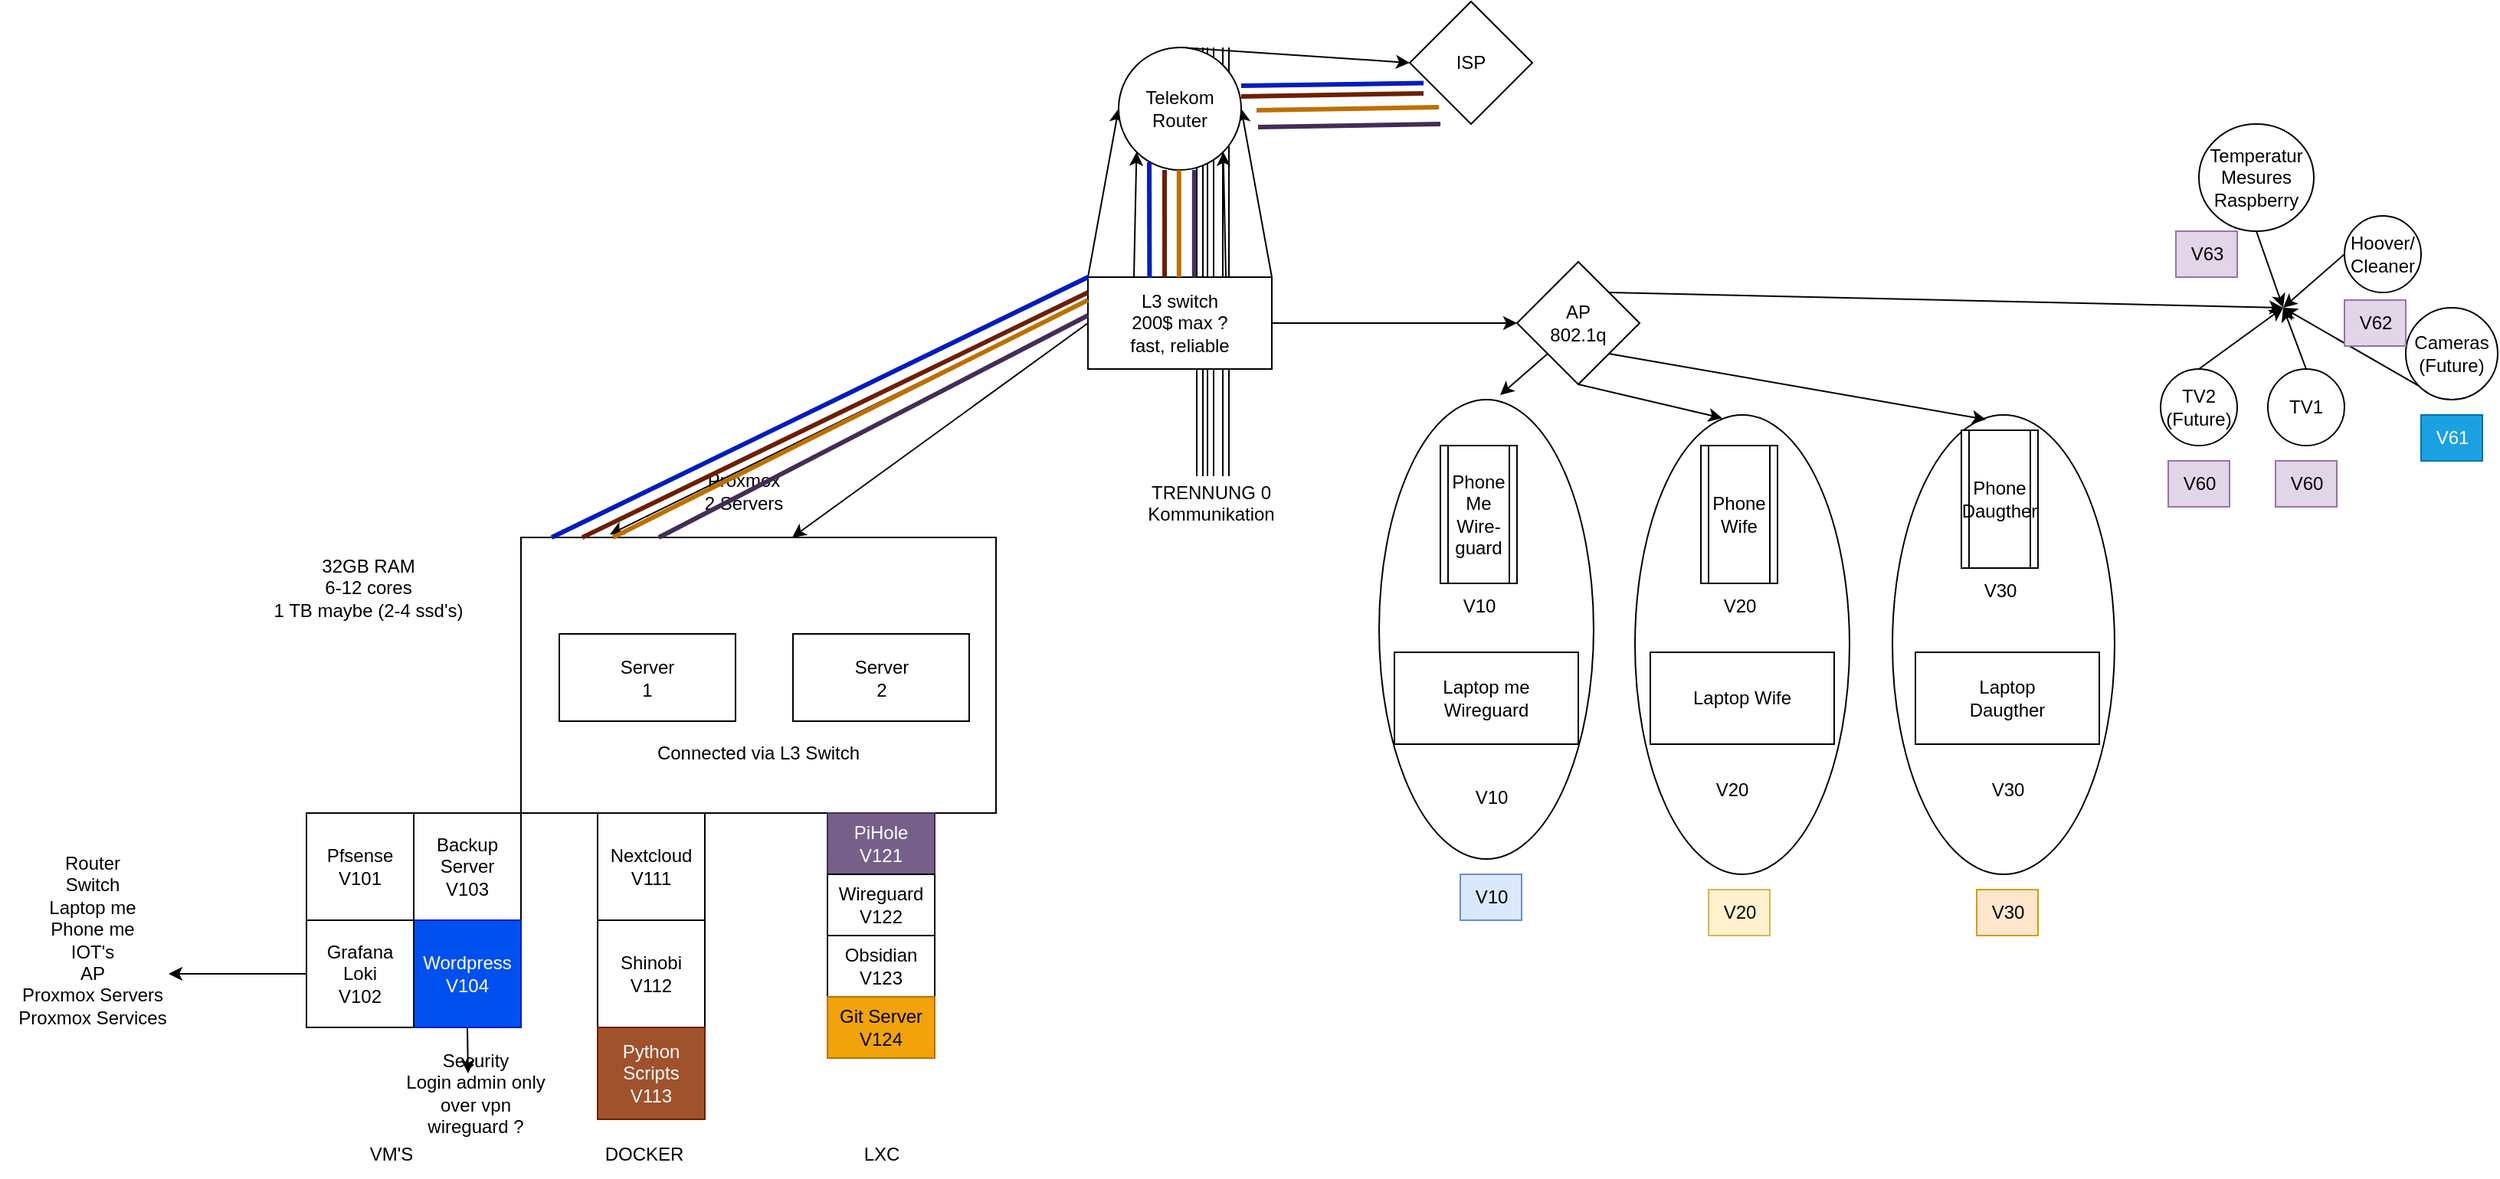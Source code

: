 <mxfile version="24.6.3" type="github">
  <diagram name="Seite-1" id="RwtbkHIzHLmDUBqfZZSh">
    <mxGraphModel dx="1981" dy="602" grid="1" gridSize="10" guides="1" tooltips="1" connect="1" arrows="1" fold="1" page="1" pageScale="1" pageWidth="827" pageHeight="1169" math="0" shadow="0">
      <root>
        <mxCell id="0" />
        <mxCell id="1" parent="0" />
        <mxCell id="YhDyGu8W53t1k5ZHfjgd-49" value="" style="ellipse;whiteSpace=wrap;html=1;" vertex="1" parent="1">
          <mxGeometry x="530" y="260" width="140" height="300" as="geometry" />
        </mxCell>
        <mxCell id="YhDyGu8W53t1k5ZHfjgd-50" value="" style="ellipse;whiteSpace=wrap;html=1;" vertex="1" parent="1">
          <mxGeometry x="697" y="270" width="140" height="300" as="geometry" />
        </mxCell>
        <mxCell id="YhDyGu8W53t1k5ZHfjgd-51" value="" style="ellipse;whiteSpace=wrap;html=1;" vertex="1" parent="1">
          <mxGeometry x="865" y="270" width="145" height="300" as="geometry" />
        </mxCell>
        <mxCell id="YhDyGu8W53t1k5ZHfjgd-13" value="" style="orthogonalLoop=1;jettySize=auto;html=1;rounded=0;targetPerimeterSpacing=15;shape=link;" edge="1" parent="1">
          <mxGeometry width="80" relative="1" as="geometry">
            <mxPoint x="413" y="30" as="sourcePoint" />
            <mxPoint x="413" y="310" as="targetPoint" />
          </mxGeometry>
        </mxCell>
        <mxCell id="YhDyGu8W53t1k5ZHfjgd-15" value="" style="orthogonalLoop=1;jettySize=auto;html=1;rounded=0;targetPerimeterSpacing=15;shape=link;" edge="1" parent="1">
          <mxGeometry width="80" relative="1" as="geometry">
            <mxPoint x="420" y="30" as="sourcePoint" />
            <mxPoint x="420" y="310" as="targetPoint" />
          </mxGeometry>
        </mxCell>
        <mxCell id="YhDyGu8W53t1k5ZHfjgd-16" value="" style="orthogonalLoop=1;jettySize=auto;html=1;rounded=0;targetPerimeterSpacing=15;shape=link;" edge="1" parent="1">
          <mxGeometry width="80" relative="1" as="geometry">
            <mxPoint x="430" y="30" as="sourcePoint" />
            <mxPoint x="430" y="310" as="targetPoint" />
          </mxGeometry>
        </mxCell>
        <mxCell id="YhDyGu8W53t1k5ZHfjgd-6" style="edgeStyle=none;rounded=0;orthogonalLoop=1;jettySize=auto;html=1;exitX=0;exitY=0;exitDx=0;exitDy=0;entryX=0;entryY=0.5;entryDx=0;entryDy=0;" edge="1" parent="1" source="YhDyGu8W53t1k5ZHfjgd-1" target="YhDyGu8W53t1k5ZHfjgd-2">
          <mxGeometry relative="1" as="geometry" />
        </mxCell>
        <mxCell id="YhDyGu8W53t1k5ZHfjgd-7" style="edgeStyle=none;rounded=0;orthogonalLoop=1;jettySize=auto;html=1;exitX=1;exitY=0;exitDx=0;exitDy=0;entryX=1;entryY=0.5;entryDx=0;entryDy=0;" edge="1" parent="1" source="YhDyGu8W53t1k5ZHfjgd-1" target="YhDyGu8W53t1k5ZHfjgd-2">
          <mxGeometry relative="1" as="geometry" />
        </mxCell>
        <mxCell id="YhDyGu8W53t1k5ZHfjgd-8" style="edgeStyle=none;rounded=0;orthogonalLoop=1;jettySize=auto;html=1;exitX=0.25;exitY=0;exitDx=0;exitDy=0;entryX=0;entryY=1;entryDx=0;entryDy=0;" edge="1" parent="1" source="YhDyGu8W53t1k5ZHfjgd-1" target="YhDyGu8W53t1k5ZHfjgd-2">
          <mxGeometry relative="1" as="geometry" />
        </mxCell>
        <mxCell id="YhDyGu8W53t1k5ZHfjgd-9" style="edgeStyle=none;rounded=0;orthogonalLoop=1;jettySize=auto;html=1;exitX=0.75;exitY=0;exitDx=0;exitDy=0;entryX=1;entryY=1;entryDx=0;entryDy=0;" edge="1" parent="1" source="YhDyGu8W53t1k5ZHfjgd-1" target="YhDyGu8W53t1k5ZHfjgd-2">
          <mxGeometry relative="1" as="geometry" />
        </mxCell>
        <mxCell id="YhDyGu8W53t1k5ZHfjgd-23" style="edgeStyle=none;rounded=0;orthogonalLoop=1;jettySize=auto;html=1;exitX=1;exitY=0.5;exitDx=0;exitDy=0;entryX=0;entryY=0.5;entryDx=0;entryDy=0;strokeColor=default;" edge="1" parent="1" source="YhDyGu8W53t1k5ZHfjgd-1" target="YhDyGu8W53t1k5ZHfjgd-22">
          <mxGeometry relative="1" as="geometry" />
        </mxCell>
        <mxCell id="YhDyGu8W53t1k5ZHfjgd-1" value="&lt;div&gt;L3 switch&lt;/div&gt;&lt;div&gt;200$ max ? &lt;br&gt;&lt;/div&gt;&lt;div&gt;fast, reliable&lt;br&gt;&lt;/div&gt;" style="whiteSpace=wrap;html=1;" vertex="1" parent="1">
          <mxGeometry x="340" y="180" width="120" height="60" as="geometry" />
        </mxCell>
        <mxCell id="YhDyGu8W53t1k5ZHfjgd-12" style="edgeStyle=none;rounded=0;orthogonalLoop=1;jettySize=auto;html=1;exitX=0.5;exitY=0;exitDx=0;exitDy=0;entryX=0;entryY=0.5;entryDx=0;entryDy=0;" edge="1" parent="1" source="YhDyGu8W53t1k5ZHfjgd-2" target="YhDyGu8W53t1k5ZHfjgd-10">
          <mxGeometry relative="1" as="geometry" />
        </mxCell>
        <mxCell id="YhDyGu8W53t1k5ZHfjgd-2" value="&lt;div&gt;Telekom&lt;/div&gt;&lt;div&gt;Router&lt;br&gt;&lt;/div&gt;" style="ellipse;whiteSpace=wrap;html=1;" vertex="1" parent="1">
          <mxGeometry x="360" y="30" width="80" height="80" as="geometry" />
        </mxCell>
        <mxCell id="YhDyGu8W53t1k5ZHfjgd-10" value="ISP" style="rhombus;whiteSpace=wrap;html=1;" vertex="1" parent="1">
          <mxGeometry x="550" width="80" height="80" as="geometry" />
        </mxCell>
        <mxCell id="YhDyGu8W53t1k5ZHfjgd-17" value="&lt;div&gt;TRENNUNG 0&lt;/div&gt;&lt;div&gt;Kommunikation&lt;/div&gt;&lt;div&gt;&lt;br&gt;&lt;/div&gt;" style="text;html=1;align=center;verticalAlign=middle;resizable=0;points=[];autosize=1;strokeColor=none;fillColor=none;" vertex="1" parent="1">
          <mxGeometry x="365" y="305" width="110" height="60" as="geometry" />
        </mxCell>
        <mxCell id="YhDyGu8W53t1k5ZHfjgd-18" value="&lt;div&gt;&lt;br&gt;&lt;/div&gt;&lt;div&gt;&lt;br&gt;&lt;/div&gt;&lt;div&gt;&lt;br&gt;&lt;/div&gt;&lt;div&gt;&lt;br&gt;&lt;/div&gt;&lt;div&gt;&lt;br&gt;&lt;/div&gt;&lt;div&gt;&lt;br&gt;&lt;/div&gt;&lt;div&gt;&lt;br&gt;&lt;/div&gt;&lt;div&gt;Connected via L3 Switch&lt;br&gt;&lt;/div&gt;" style="whiteSpace=wrap;html=1;" vertex="1" parent="1">
          <mxGeometry x="-30" y="350" width="310" height="180" as="geometry" />
        </mxCell>
        <mxCell id="YhDyGu8W53t1k5ZHfjgd-19" value="&lt;div&gt;Proxmox&lt;/div&gt;&lt;div&gt;2 Servers&lt;br&gt;&lt;/div&gt;" style="text;html=1;align=center;verticalAlign=middle;resizable=0;points=[];autosize=1;strokeColor=none;fillColor=none;" vertex="1" parent="1">
          <mxGeometry x="75" y="300" width="80" height="40" as="geometry" />
        </mxCell>
        <mxCell id="YhDyGu8W53t1k5ZHfjgd-20" style="edgeStyle=none;rounded=0;orthogonalLoop=1;jettySize=auto;html=1;exitX=0;exitY=0.25;exitDx=0;exitDy=0;entryX=0.187;entryY=-0.011;entryDx=0;entryDy=0;entryPerimeter=0;" edge="1" parent="1" source="YhDyGu8W53t1k5ZHfjgd-1" target="YhDyGu8W53t1k5ZHfjgd-18">
          <mxGeometry relative="1" as="geometry" />
        </mxCell>
        <mxCell id="YhDyGu8W53t1k5ZHfjgd-21" style="edgeStyle=none;rounded=0;orthogonalLoop=1;jettySize=auto;html=1;exitX=0;exitY=0.5;exitDx=0;exitDy=0;entryX=0.571;entryY=0;entryDx=0;entryDy=0;entryPerimeter=0;" edge="1" parent="1" source="YhDyGu8W53t1k5ZHfjgd-1" target="YhDyGu8W53t1k5ZHfjgd-18">
          <mxGeometry relative="1" as="geometry" />
        </mxCell>
        <mxCell id="YhDyGu8W53t1k5ZHfjgd-61" style="edgeStyle=none;rounded=0;orthogonalLoop=1;jettySize=auto;html=1;exitX=1;exitY=0;exitDx=0;exitDy=0;" edge="1" parent="1" source="YhDyGu8W53t1k5ZHfjgd-22">
          <mxGeometry relative="1" as="geometry">
            <mxPoint x="1120" y="200" as="targetPoint" />
          </mxGeometry>
        </mxCell>
        <mxCell id="YhDyGu8W53t1k5ZHfjgd-22" value="&lt;div&gt;AP&lt;/div&gt;&lt;div&gt;802.1q&lt;br&gt;&lt;/div&gt;" style="rhombus;whiteSpace=wrap;html=1;" vertex="1" parent="1">
          <mxGeometry x="620" y="170" width="80" height="80" as="geometry" />
        </mxCell>
        <mxCell id="YhDyGu8W53t1k5ZHfjgd-24" value="&lt;div&gt;Phone Me&lt;/div&gt;&lt;div&gt;Wire-guard&lt;br&gt;&lt;/div&gt;" style="shape=process;whiteSpace=wrap;html=1;backgroundOutline=1;" vertex="1" parent="1">
          <mxGeometry x="570" y="290" width="50" height="90" as="geometry" />
        </mxCell>
        <mxCell id="YhDyGu8W53t1k5ZHfjgd-25" value="&lt;div&gt;Phone&lt;/div&gt;&lt;div&gt;Wife&lt;br&gt;&lt;/div&gt;" style="shape=process;whiteSpace=wrap;html=1;backgroundOutline=1;" vertex="1" parent="1">
          <mxGeometry x="740" y="290" width="50" height="90" as="geometry" />
        </mxCell>
        <mxCell id="YhDyGu8W53t1k5ZHfjgd-26" value="&lt;div&gt;Phone&lt;/div&gt;&lt;div&gt;Daugther&lt;br&gt;&lt;/div&gt;" style="shape=process;whiteSpace=wrap;html=1;backgroundOutline=1;" vertex="1" parent="1">
          <mxGeometry x="910" y="280" width="50" height="90" as="geometry" />
        </mxCell>
        <mxCell id="YhDyGu8W53t1k5ZHfjgd-27" value="V10" style="text;html=1;align=center;verticalAlign=middle;resizable=0;points=[];autosize=1;strokeColor=none;fillColor=none;" vertex="1" parent="1">
          <mxGeometry x="575" y="380" width="40" height="30" as="geometry" />
        </mxCell>
        <mxCell id="YhDyGu8W53t1k5ZHfjgd-29" value="V20" style="text;html=1;align=center;verticalAlign=middle;resizable=0;points=[];autosize=1;strokeColor=none;fillColor=none;" vertex="1" parent="1">
          <mxGeometry x="745" y="380" width="40" height="30" as="geometry" />
        </mxCell>
        <mxCell id="YhDyGu8W53t1k5ZHfjgd-30" value="V30" style="text;html=1;align=center;verticalAlign=middle;resizable=0;points=[];autosize=1;strokeColor=none;fillColor=none;" vertex="1" parent="1">
          <mxGeometry x="915" y="370" width="40" height="30" as="geometry" />
        </mxCell>
        <mxCell id="YhDyGu8W53t1k5ZHfjgd-31" value="&lt;div&gt;Laptop me&lt;/div&gt;&lt;div&gt;Wireguard&lt;br&gt;&lt;/div&gt;" style="whiteSpace=wrap;html=1;" vertex="1" parent="1">
          <mxGeometry x="540" y="425" width="120" height="60" as="geometry" />
        </mxCell>
        <mxCell id="YhDyGu8W53t1k5ZHfjgd-32" value="&lt;div&gt;Laptop&lt;/div&gt;&lt;div&gt;Daugther&lt;br&gt;&lt;/div&gt;" style="whiteSpace=wrap;html=1;" vertex="1" parent="1">
          <mxGeometry x="880" y="425" width="120" height="60" as="geometry" />
        </mxCell>
        <mxCell id="YhDyGu8W53t1k5ZHfjgd-33" value="Laptop Wife" style="whiteSpace=wrap;html=1;" vertex="1" parent="1">
          <mxGeometry x="707" y="425" width="120" height="60" as="geometry" />
        </mxCell>
        <mxCell id="YhDyGu8W53t1k5ZHfjgd-36" value="V10" style="text;html=1;align=center;verticalAlign=middle;resizable=0;points=[];autosize=1;strokeColor=none;fillColor=none;" vertex="1" parent="1">
          <mxGeometry x="583" y="505" width="40" height="30" as="geometry" />
        </mxCell>
        <mxCell id="YhDyGu8W53t1k5ZHfjgd-37" value="V20" style="text;html=1;align=center;verticalAlign=middle;resizable=0;points=[];autosize=1;strokeColor=none;fillColor=none;" vertex="1" parent="1">
          <mxGeometry x="740" y="500" width="40" height="30" as="geometry" />
        </mxCell>
        <mxCell id="YhDyGu8W53t1k5ZHfjgd-38" value="V30" style="text;html=1;align=center;verticalAlign=middle;resizable=0;points=[];autosize=1;strokeColor=none;fillColor=none;" vertex="1" parent="1">
          <mxGeometry x="920" y="500" width="40" height="30" as="geometry" />
        </mxCell>
        <mxCell id="YhDyGu8W53t1k5ZHfjgd-63" style="edgeStyle=none;rounded=0;orthogonalLoop=1;jettySize=auto;html=1;exitX=0.5;exitY=0;exitDx=0;exitDy=0;" edge="1" parent="1" source="YhDyGu8W53t1k5ZHfjgd-40">
          <mxGeometry relative="1" as="geometry">
            <mxPoint x="1120" y="200" as="targetPoint" />
          </mxGeometry>
        </mxCell>
        <mxCell id="YhDyGu8W53t1k5ZHfjgd-40" value="TV1" style="ellipse;whiteSpace=wrap;html=1;" vertex="1" parent="1">
          <mxGeometry x="1110" y="240" width="50" height="50" as="geometry" />
        </mxCell>
        <mxCell id="YhDyGu8W53t1k5ZHfjgd-65" style="edgeStyle=none;rounded=0;orthogonalLoop=1;jettySize=auto;html=1;exitX=0;exitY=0.5;exitDx=0;exitDy=0;" edge="1" parent="1" source="YhDyGu8W53t1k5ZHfjgd-41">
          <mxGeometry relative="1" as="geometry">
            <mxPoint x="1120" y="200" as="targetPoint" />
          </mxGeometry>
        </mxCell>
        <mxCell id="YhDyGu8W53t1k5ZHfjgd-41" value="&lt;div&gt;Hoover/&lt;br&gt;&lt;/div&gt;&lt;div&gt;Cleaner&lt;br&gt;&lt;/div&gt;" style="ellipse;whiteSpace=wrap;html=1;" vertex="1" parent="1">
          <mxGeometry x="1160" y="140" width="50" height="50" as="geometry" />
        </mxCell>
        <mxCell id="YhDyGu8W53t1k5ZHfjgd-64" style="edgeStyle=none;rounded=0;orthogonalLoop=1;jettySize=auto;html=1;exitX=0;exitY=1;exitDx=0;exitDy=0;" edge="1" parent="1" source="YhDyGu8W53t1k5ZHfjgd-42">
          <mxGeometry relative="1" as="geometry">
            <mxPoint x="1120" y="200" as="targetPoint" />
          </mxGeometry>
        </mxCell>
        <mxCell id="YhDyGu8W53t1k5ZHfjgd-42" value="&lt;div&gt;&lt;br&gt;&lt;/div&gt;&lt;div&gt;Cameras&lt;/div&gt;&lt;div&gt;(Future)&lt;/div&gt;&lt;div&gt;&lt;br&gt;&lt;/div&gt;" style="ellipse;whiteSpace=wrap;html=1;" vertex="1" parent="1">
          <mxGeometry x="1200" y="200" width="60" height="60" as="geometry" />
        </mxCell>
        <mxCell id="YhDyGu8W53t1k5ZHfjgd-43" value="V60" style="text;html=1;align=center;verticalAlign=middle;resizable=0;points=[];autosize=1;strokeColor=#9673a6;fillColor=#e1d5e7;" vertex="1" parent="1">
          <mxGeometry x="1115" y="300" width="40" height="30" as="geometry" />
        </mxCell>
        <mxCell id="YhDyGu8W53t1k5ZHfjgd-44" value="V61" style="text;html=1;align=center;verticalAlign=middle;resizable=0;points=[];autosize=1;strokeColor=#006EAF;fillColor=#1ba1e2;fontColor=#ffffff;" vertex="1" parent="1">
          <mxGeometry x="1210" y="270" width="40" height="30" as="geometry" />
        </mxCell>
        <mxCell id="YhDyGu8W53t1k5ZHfjgd-45" value="V62" style="text;html=1;align=center;verticalAlign=middle;resizable=0;points=[];autosize=1;strokeColor=#9673a6;fillColor=#e1d5e7;" vertex="1" parent="1">
          <mxGeometry x="1160" y="195" width="40" height="30" as="geometry" />
        </mxCell>
        <mxCell id="YhDyGu8W53t1k5ZHfjgd-52" value="V10" style="text;html=1;align=center;verticalAlign=middle;resizable=0;points=[];autosize=1;strokeColor=#6c8ebf;fillColor=#dae8fc;" vertex="1" parent="1">
          <mxGeometry x="583" y="570" width="40" height="30" as="geometry" />
        </mxCell>
        <mxCell id="YhDyGu8W53t1k5ZHfjgd-53" value="V20" style="text;html=1;align=center;verticalAlign=middle;resizable=0;points=[];autosize=1;strokeColor=#d6b656;fillColor=#fff2cc;" vertex="1" parent="1">
          <mxGeometry x="745" y="580" width="40" height="30" as="geometry" />
        </mxCell>
        <mxCell id="YhDyGu8W53t1k5ZHfjgd-54" value="V30" style="text;html=1;align=center;verticalAlign=middle;resizable=0;points=[];autosize=1;strokeColor=#d79b00;fillColor=#ffe6cc;" vertex="1" parent="1">
          <mxGeometry x="920" y="580" width="40" height="30" as="geometry" />
        </mxCell>
        <mxCell id="YhDyGu8W53t1k5ZHfjgd-62" style="edgeStyle=none;rounded=0;orthogonalLoop=1;jettySize=auto;html=1;exitX=0.5;exitY=0;exitDx=0;exitDy=0;" edge="1" parent="1" source="YhDyGu8W53t1k5ZHfjgd-55">
          <mxGeometry relative="1" as="geometry">
            <mxPoint x="1120" y="200" as="targetPoint" />
          </mxGeometry>
        </mxCell>
        <mxCell id="YhDyGu8W53t1k5ZHfjgd-55" value="&lt;div&gt;TV2&lt;/div&gt;&lt;div&gt;(Future)&lt;br&gt;&lt;/div&gt;" style="ellipse;whiteSpace=wrap;html=1;" vertex="1" parent="1">
          <mxGeometry x="1040" y="240" width="50" height="50" as="geometry" />
        </mxCell>
        <mxCell id="YhDyGu8W53t1k5ZHfjgd-56" value="V60" style="text;html=1;align=center;verticalAlign=middle;resizable=0;points=[];autosize=1;strokeColor=#9673a6;fillColor=#e1d5e7;" vertex="1" parent="1">
          <mxGeometry x="1045" y="300" width="40" height="30" as="geometry" />
        </mxCell>
        <mxCell id="YhDyGu8W53t1k5ZHfjgd-57" style="edgeStyle=none;rounded=0;orthogonalLoop=1;jettySize=auto;html=1;exitX=0;exitY=1;exitDx=0;exitDy=0;entryX=0.564;entryY=-0.01;entryDx=0;entryDy=0;entryPerimeter=0;" edge="1" parent="1" source="YhDyGu8W53t1k5ZHfjgd-22" target="YhDyGu8W53t1k5ZHfjgd-49">
          <mxGeometry relative="1" as="geometry" />
        </mxCell>
        <mxCell id="YhDyGu8W53t1k5ZHfjgd-59" style="edgeStyle=none;rounded=0;orthogonalLoop=1;jettySize=auto;html=1;exitX=0.5;exitY=1;exitDx=0;exitDy=0;entryX=0.407;entryY=0.007;entryDx=0;entryDy=0;entryPerimeter=0;" edge="1" parent="1" source="YhDyGu8W53t1k5ZHfjgd-22" target="YhDyGu8W53t1k5ZHfjgd-50">
          <mxGeometry relative="1" as="geometry" />
        </mxCell>
        <mxCell id="YhDyGu8W53t1k5ZHfjgd-60" style="edgeStyle=none;rounded=0;orthogonalLoop=1;jettySize=auto;html=1;exitX=1;exitY=1;exitDx=0;exitDy=0;entryX=0.421;entryY=0.01;entryDx=0;entryDy=0;entryPerimeter=0;" edge="1" parent="1" source="YhDyGu8W53t1k5ZHfjgd-22" target="YhDyGu8W53t1k5ZHfjgd-51">
          <mxGeometry relative="1" as="geometry" />
        </mxCell>
        <mxCell id="YhDyGu8W53t1k5ZHfjgd-67" value="&lt;div&gt;Backup&lt;/div&gt;&lt;div&gt;Server&lt;br&gt;&lt;/div&gt;&lt;div&gt;V103&lt;br&gt;&lt;/div&gt;" style="whiteSpace=wrap;html=1;" vertex="1" parent="1">
          <mxGeometry x="-100" y="530" width="70" height="70" as="geometry" />
        </mxCell>
        <mxCell id="YhDyGu8W53t1k5ZHfjgd-95" style="edgeStyle=none;rounded=0;orthogonalLoop=1;jettySize=auto;html=1;exitX=0.5;exitY=1;exitDx=0;exitDy=0;" edge="1" parent="1" source="YhDyGu8W53t1k5ZHfjgd-69">
          <mxGeometry relative="1" as="geometry">
            <mxPoint x="-64.529" y="700" as="targetPoint" />
          </mxGeometry>
        </mxCell>
        <mxCell id="YhDyGu8W53t1k5ZHfjgd-69" value="&lt;div&gt;Wordpress&lt;br&gt;&lt;/div&gt;&lt;div&gt;V104&lt;br&gt;&lt;/div&gt;" style="whiteSpace=wrap;html=1;fillColor=#0050ef;fontColor=#ffffff;strokeColor=#001DBC;" vertex="1" parent="1">
          <mxGeometry x="-100" y="600" width="70" height="70" as="geometry" />
        </mxCell>
        <mxCell id="YhDyGu8W53t1k5ZHfjgd-71" value="&lt;div&gt;Shinobi&lt;/div&gt;&lt;div&gt;V112&lt;/div&gt;" style="whiteSpace=wrap;html=1;" vertex="1" parent="1">
          <mxGeometry x="20" y="600" width="70" height="70" as="geometry" />
        </mxCell>
        <mxCell id="YhDyGu8W53t1k5ZHfjgd-74" value="&lt;div&gt;Nextcloud&lt;/div&gt;&lt;div&gt;V111&lt;br&gt;&lt;/div&gt;" style="whiteSpace=wrap;html=1;" vertex="1" parent="1">
          <mxGeometry x="20" y="530" width="70" height="70" as="geometry" />
        </mxCell>
        <mxCell id="YhDyGu8W53t1k5ZHfjgd-76" value="&lt;div&gt;Pfsense&lt;/div&gt;&lt;div&gt;V101&lt;br&gt;&lt;/div&gt;" style="whiteSpace=wrap;html=1;" vertex="1" parent="1">
          <mxGeometry x="-170" y="530" width="70" height="70" as="geometry" />
        </mxCell>
        <mxCell id="YhDyGu8W53t1k5ZHfjgd-77" value="&lt;div&gt;PiHole&lt;/div&gt;&lt;div&gt;V121&lt;/div&gt;" style="whiteSpace=wrap;html=1;fillColor=#76608a;fontColor=#ffffff;strokeColor=#432D57;" vertex="1" parent="1">
          <mxGeometry x="170" y="530" width="70" height="40" as="geometry" />
        </mxCell>
        <mxCell id="YhDyGu8W53t1k5ZHfjgd-78" value="&lt;div&gt;Wireguard&lt;/div&gt;&lt;div&gt;V122&lt;br&gt;&lt;/div&gt;" style="whiteSpace=wrap;html=1;" vertex="1" parent="1">
          <mxGeometry x="170" y="570" width="70" height="40" as="geometry" />
        </mxCell>
        <mxCell id="YhDyGu8W53t1k5ZHfjgd-79" value="&lt;div&gt;Obsidian&lt;/div&gt;V123" style="whiteSpace=wrap;html=1;" vertex="1" parent="1">
          <mxGeometry x="170" y="610" width="70" height="40" as="geometry" />
        </mxCell>
        <mxCell id="YhDyGu8W53t1k5ZHfjgd-82" value="&lt;div&gt;Python &lt;br&gt;&lt;/div&gt;&lt;div&gt;Scripts&lt;br&gt;&lt;/div&gt;&lt;div&gt;V113&lt;/div&gt;" style="whiteSpace=wrap;html=1;fillColor=#a0522d;fontColor=#ffffff;strokeColor=#6D1F00;" vertex="1" parent="1">
          <mxGeometry x="20" y="670" width="70" height="60" as="geometry" />
        </mxCell>
        <mxCell id="YhDyGu8W53t1k5ZHfjgd-83" value="&lt;div&gt;Git Server&lt;/div&gt;V124" style="whiteSpace=wrap;html=1;fillColor=#f0a30a;fontColor=#000000;strokeColor=#BD7000;" vertex="1" parent="1">
          <mxGeometry x="170" y="650" width="70" height="40" as="geometry" />
        </mxCell>
        <mxCell id="YhDyGu8W53t1k5ZHfjgd-85" style="edgeStyle=none;rounded=0;orthogonalLoop=1;jettySize=auto;html=1;exitX=0;exitY=0.5;exitDx=0;exitDy=0;" edge="1" parent="1" source="YhDyGu8W53t1k5ZHfjgd-84">
          <mxGeometry relative="1" as="geometry">
            <mxPoint x="-260" y="635" as="targetPoint" />
          </mxGeometry>
        </mxCell>
        <mxCell id="YhDyGu8W53t1k5ZHfjgd-84" value="&lt;div&gt;Grafana&lt;/div&gt;&lt;div&gt;Loki&lt;br&gt;&lt;/div&gt;&lt;div&gt;V102&lt;br&gt;&lt;/div&gt;" style="whiteSpace=wrap;html=1;" vertex="1" parent="1">
          <mxGeometry x="-170" y="600" width="70" height="70" as="geometry" />
        </mxCell>
        <mxCell id="YhDyGu8W53t1k5ZHfjgd-86" value="&lt;div&gt;Router&lt;/div&gt;&lt;div&gt;Switch&lt;/div&gt;&lt;div&gt;Laptop me&lt;/div&gt;&lt;div&gt;Phone me&lt;/div&gt;&lt;div&gt;IOT&#39;s&lt;/div&gt;&lt;div&gt;AP&lt;/div&gt;&lt;div&gt;Proxmox Servers&lt;/div&gt;&lt;div&gt;Proxmox Services&lt;br&gt;&lt;/div&gt;" style="text;html=1;align=center;verticalAlign=middle;resizable=0;points=[];autosize=1;strokeColor=none;fillColor=none;" vertex="1" parent="1">
          <mxGeometry x="-370" y="548" width="120" height="130" as="geometry" />
        </mxCell>
        <mxCell id="YhDyGu8W53t1k5ZHfjgd-87" value="DOCKER" style="text;html=1;align=center;verticalAlign=middle;resizable=0;points=[];autosize=1;strokeColor=none;fillColor=none;" vertex="1" parent="1">
          <mxGeometry x="15" y="738" width="70" height="30" as="geometry" />
        </mxCell>
        <mxCell id="YhDyGu8W53t1k5ZHfjgd-88" value="VM&#39;S" style="text;html=1;align=center;verticalAlign=middle;resizable=0;points=[];autosize=1;strokeColor=none;fillColor=none;" vertex="1" parent="1">
          <mxGeometry x="-140" y="738" width="50" height="30" as="geometry" />
        </mxCell>
        <mxCell id="YhDyGu8W53t1k5ZHfjgd-89" value="LXC" style="text;html=1;align=center;verticalAlign=middle;resizable=0;points=[];autosize=1;strokeColor=none;fillColor=none;" vertex="1" parent="1">
          <mxGeometry x="185" y="738" width="40" height="30" as="geometry" />
        </mxCell>
        <mxCell id="YhDyGu8W53t1k5ZHfjgd-90" value="&lt;div&gt;32GB RAM&lt;/div&gt;&lt;div&gt;6-12 cores&lt;/div&gt;&lt;div&gt;1 TB maybe (2-4 ssd&#39;s)&lt;br&gt;&lt;/div&gt;" style="text;html=1;align=center;verticalAlign=middle;resizable=0;points=[];autosize=1;strokeColor=none;fillColor=none;" vertex="1" parent="1">
          <mxGeometry x="-205" y="353" width="150" height="60" as="geometry" />
        </mxCell>
        <mxCell id="YhDyGu8W53t1k5ZHfjgd-91" value="&lt;div&gt;Server &lt;br&gt;&lt;/div&gt;&lt;div&gt;1&lt;br&gt;&lt;/div&gt;" style="whiteSpace=wrap;html=1;" vertex="1" parent="1">
          <mxGeometry x="-5" y="413" width="115" height="57" as="geometry" />
        </mxCell>
        <mxCell id="YhDyGu8W53t1k5ZHfjgd-92" value="&lt;div&gt;Server&lt;/div&gt;&lt;div&gt;2&lt;br&gt;&lt;/div&gt;" style="whiteSpace=wrap;html=1;" vertex="1" parent="1">
          <mxGeometry x="147.5" y="413" width="115" height="57" as="geometry" />
        </mxCell>
        <mxCell id="YhDyGu8W53t1k5ZHfjgd-97" value="&lt;div&gt;Security&lt;/div&gt;&lt;div&gt;Login admin only &lt;br&gt;&lt;/div&gt;&lt;div&gt;over vpn&lt;/div&gt;&lt;div&gt;wireguard ?&lt;br&gt;&lt;/div&gt;" style="text;html=1;align=center;verticalAlign=middle;resizable=0;points=[];autosize=1;strokeColor=none;fillColor=none;" vertex="1" parent="1">
          <mxGeometry x="-115" y="678" width="110" height="70" as="geometry" />
        </mxCell>
        <mxCell id="YhDyGu8W53t1k5ZHfjgd-101" style="edgeStyle=none;rounded=0;orthogonalLoop=1;jettySize=auto;html=1;exitX=0.5;exitY=1;exitDx=0;exitDy=0;" edge="1" parent="1" source="YhDyGu8W53t1k5ZHfjgd-98">
          <mxGeometry relative="1" as="geometry">
            <mxPoint x="1120" y="200.0" as="targetPoint" />
          </mxGeometry>
        </mxCell>
        <mxCell id="YhDyGu8W53t1k5ZHfjgd-98" value="&lt;div&gt;Temperatur Mesures&lt;/div&gt;&lt;div&gt;Raspberry&lt;br&gt;&lt;/div&gt;" style="ellipse;whiteSpace=wrap;html=1;" vertex="1" parent="1">
          <mxGeometry x="1065" y="80" width="75" height="70" as="geometry" />
        </mxCell>
        <mxCell id="YhDyGu8W53t1k5ZHfjgd-99" value="V63" style="text;html=1;align=center;verticalAlign=middle;resizable=0;points=[];autosize=1;strokeColor=#9673a6;fillColor=#e1d5e7;" vertex="1" parent="1">
          <mxGeometry x="1050" y="150" width="40" height="30" as="geometry" />
        </mxCell>
        <mxCell id="YhDyGu8W53t1k5ZHfjgd-102" value="" style="edgeStyle=none;orthogonalLoop=1;jettySize=auto;html=1;rounded=0;fillColor=#0050ef;strokeColor=#001DBC;strokeWidth=3;entryX=0;entryY=0;entryDx=0;entryDy=0;endArrow=none;endFill=0;" edge="1" parent="1" target="YhDyGu8W53t1k5ZHfjgd-1">
          <mxGeometry width="80" relative="1" as="geometry">
            <mxPoint x="-10" y="350" as="sourcePoint" />
            <mxPoint x="330" y="190" as="targetPoint" />
            <Array as="points" />
          </mxGeometry>
        </mxCell>
        <mxCell id="YhDyGu8W53t1k5ZHfjgd-103" value="" style="edgeStyle=none;orthogonalLoop=1;jettySize=auto;html=1;rounded=0;fillColor=#0050ef;strokeColor=#001DBC;strokeWidth=3;endArrow=none;endFill=0;exitX=0.335;exitY=0.006;exitDx=0;exitDy=0;exitPerimeter=0;" edge="1" parent="1" source="YhDyGu8W53t1k5ZHfjgd-1">
          <mxGeometry width="80" relative="1" as="geometry">
            <mxPoint x="380" y="200" as="sourcePoint" />
            <mxPoint x="380" y="105" as="targetPoint" />
            <Array as="points" />
          </mxGeometry>
        </mxCell>
        <mxCell id="YhDyGu8W53t1k5ZHfjgd-104" value="" style="edgeStyle=none;orthogonalLoop=1;jettySize=auto;html=1;rounded=0;fillColor=#0050ef;strokeColor=#001DBC;strokeWidth=3;endArrow=none;endFill=0;exitX=0.335;exitY=0.006;exitDx=0;exitDy=0;exitPerimeter=0;entryX=0.113;entryY=0.666;entryDx=0;entryDy=0;entryPerimeter=0;" edge="1" parent="1" target="YhDyGu8W53t1k5ZHfjgd-10">
          <mxGeometry width="80" relative="1" as="geometry">
            <mxPoint x="440" y="55" as="sourcePoint" />
            <mxPoint x="440" y="-20" as="targetPoint" />
            <Array as="points" />
          </mxGeometry>
        </mxCell>
        <mxCell id="YhDyGu8W53t1k5ZHfjgd-105" value="" style="edgeStyle=none;orthogonalLoop=1;jettySize=auto;html=1;rounded=0;fillColor=#a0522d;strokeColor=#6D1F00;strokeWidth=3;endArrow=none;endFill=0;" edge="1" parent="1">
          <mxGeometry width="80" relative="1" as="geometry">
            <mxPoint x="10" y="350" as="sourcePoint" />
            <mxPoint x="340" y="190" as="targetPoint" />
            <Array as="points" />
          </mxGeometry>
        </mxCell>
        <mxCell id="YhDyGu8W53t1k5ZHfjgd-106" value="" style="edgeStyle=none;orthogonalLoop=1;jettySize=auto;html=1;rounded=0;fillColor=#a0522d;strokeColor=#6D1F00;strokeWidth=3;endArrow=none;endFill=0;exitX=0.417;exitY=0;exitDx=0;exitDy=0;exitPerimeter=0;" edge="1" parent="1" source="YhDyGu8W53t1k5ZHfjgd-1">
          <mxGeometry width="80" relative="1" as="geometry">
            <mxPoint x="390" y="170" as="sourcePoint" />
            <mxPoint x="390" y="110" as="targetPoint" />
            <Array as="points" />
          </mxGeometry>
        </mxCell>
        <mxCell id="YhDyGu8W53t1k5ZHfjgd-107" value="" style="edgeStyle=none;orthogonalLoop=1;jettySize=auto;html=1;rounded=0;fillColor=#a0522d;strokeColor=#6D1F00;strokeWidth=3;endArrow=none;endFill=0;exitX=0.335;exitY=0.006;exitDx=0;exitDy=0;exitPerimeter=0;entryX=0.113;entryY=0.666;entryDx=0;entryDy=0;entryPerimeter=0;" edge="1" parent="1">
          <mxGeometry width="80" relative="1" as="geometry">
            <mxPoint x="440" y="62" as="sourcePoint" />
            <mxPoint x="559" y="60" as="targetPoint" />
            <Array as="points" />
          </mxGeometry>
        </mxCell>
        <mxCell id="YhDyGu8W53t1k5ZHfjgd-108" value="" style="edgeStyle=none;orthogonalLoop=1;jettySize=auto;html=1;rounded=0;fillColor=#f0a30a;strokeColor=#BD7000;strokeWidth=3;endArrow=none;endFill=0;entryX=0;entryY=0.25;entryDx=0;entryDy=0;" edge="1" parent="1" target="YhDyGu8W53t1k5ZHfjgd-1">
          <mxGeometry width="80" relative="1" as="geometry">
            <mxPoint x="30" y="350" as="sourcePoint" />
            <mxPoint x="350" y="200" as="targetPoint" />
            <Array as="points" />
          </mxGeometry>
        </mxCell>
        <mxCell id="YhDyGu8W53t1k5ZHfjgd-109" value="" style="edgeStyle=none;orthogonalLoop=1;jettySize=auto;html=1;rounded=0;fillColor=#f0a30a;strokeColor=#BD7000;strokeWidth=3;endArrow=none;endFill=0;exitX=0.417;exitY=0;exitDx=0;exitDy=0;exitPerimeter=0;" edge="1" parent="1">
          <mxGeometry width="80" relative="1" as="geometry">
            <mxPoint x="399.41" y="180" as="sourcePoint" />
            <mxPoint x="399.41" y="110" as="targetPoint" />
            <Array as="points" />
          </mxGeometry>
        </mxCell>
        <mxCell id="YhDyGu8W53t1k5ZHfjgd-110" value="" style="edgeStyle=none;orthogonalLoop=1;jettySize=auto;html=1;rounded=0;fillColor=#f0a30a;strokeColor=#BD7000;strokeWidth=3;endArrow=none;endFill=0;exitX=0.335;exitY=0.006;exitDx=0;exitDy=0;exitPerimeter=0;entryX=0.113;entryY=0.666;entryDx=0;entryDy=0;entryPerimeter=0;" edge="1" parent="1">
          <mxGeometry width="80" relative="1" as="geometry">
            <mxPoint x="450" y="71" as="sourcePoint" />
            <mxPoint x="569" y="69" as="targetPoint" />
            <Array as="points" />
          </mxGeometry>
        </mxCell>
        <mxCell id="YhDyGu8W53t1k5ZHfjgd-111" value="" style="edgeStyle=none;orthogonalLoop=1;jettySize=auto;html=1;rounded=0;fillColor=#76608a;strokeColor=#432D57;strokeWidth=3;endArrow=none;endFill=0;" edge="1" parent="1">
          <mxGeometry width="80" relative="1" as="geometry">
            <mxPoint x="60" y="350" as="sourcePoint" />
            <mxPoint x="340" y="205" as="targetPoint" />
            <Array as="points" />
          </mxGeometry>
        </mxCell>
        <mxCell id="YhDyGu8W53t1k5ZHfjgd-112" value="" style="edgeStyle=none;orthogonalLoop=1;jettySize=auto;html=1;rounded=0;fillColor=#76608a;strokeColor=#432D57;strokeWidth=3;endArrow=none;endFill=0;exitX=0.417;exitY=0;exitDx=0;exitDy=0;exitPerimeter=0;" edge="1" parent="1">
          <mxGeometry width="80" relative="1" as="geometry">
            <mxPoint x="409.41" y="180" as="sourcePoint" />
            <mxPoint x="409.41" y="110" as="targetPoint" />
            <Array as="points" />
          </mxGeometry>
        </mxCell>
        <mxCell id="YhDyGu8W53t1k5ZHfjgd-113" value="" style="edgeStyle=none;orthogonalLoop=1;jettySize=auto;html=1;rounded=0;fillColor=#76608a;strokeColor=#432D57;strokeWidth=3;endArrow=none;endFill=0;exitX=0.335;exitY=0.006;exitDx=0;exitDy=0;exitPerimeter=0;entryX=0.113;entryY=0.666;entryDx=0;entryDy=0;entryPerimeter=0;" edge="1" parent="1">
          <mxGeometry width="80" relative="1" as="geometry">
            <mxPoint x="451" y="82" as="sourcePoint" />
            <mxPoint x="570" y="80" as="targetPoint" />
            <Array as="points" />
          </mxGeometry>
        </mxCell>
      </root>
    </mxGraphModel>
  </diagram>
</mxfile>
